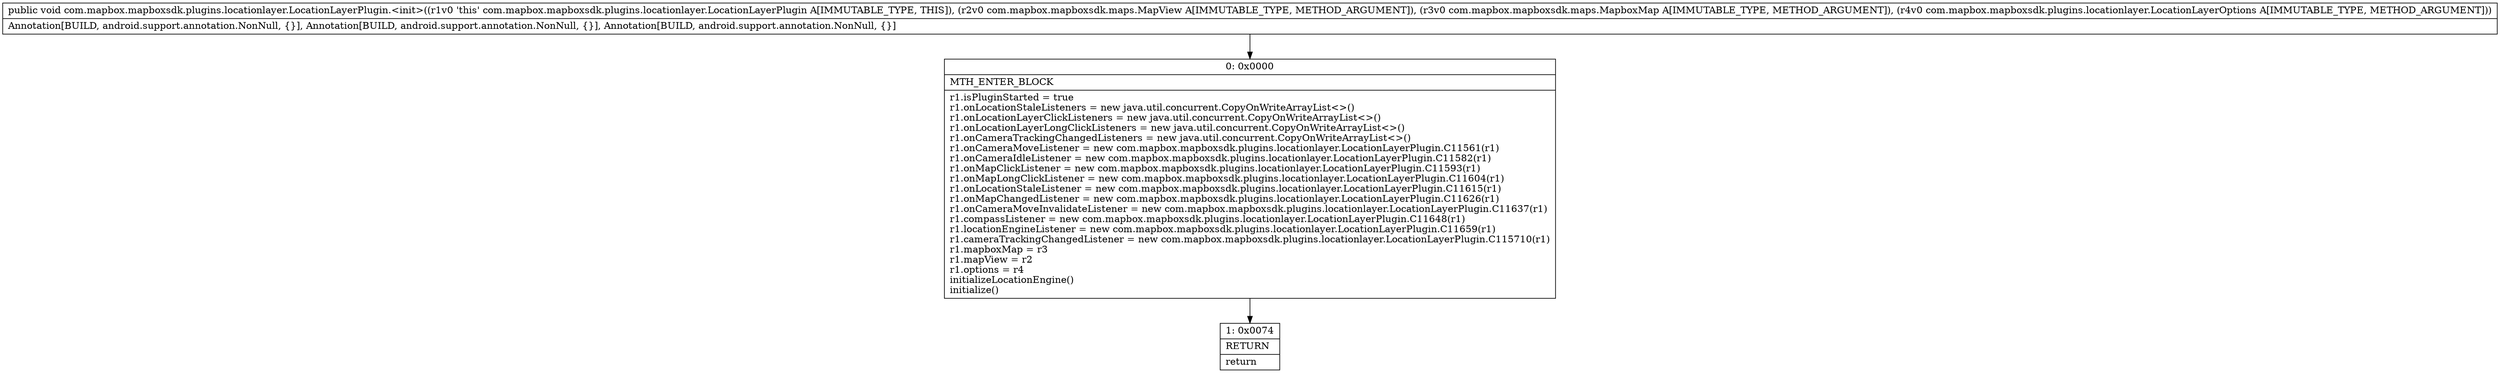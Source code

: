 digraph "CFG forcom.mapbox.mapboxsdk.plugins.locationlayer.LocationLayerPlugin.\<init\>(Lcom\/mapbox\/mapboxsdk\/maps\/MapView;Lcom\/mapbox\/mapboxsdk\/maps\/MapboxMap;Lcom\/mapbox\/mapboxsdk\/plugins\/locationlayer\/LocationLayerOptions;)V" {
Node_0 [shape=record,label="{0\:\ 0x0000|MTH_ENTER_BLOCK\l|r1.isPluginStarted = true\lr1.onLocationStaleListeners = new java.util.concurrent.CopyOnWriteArrayList\<\>()\lr1.onLocationLayerClickListeners = new java.util.concurrent.CopyOnWriteArrayList\<\>()\lr1.onLocationLayerLongClickListeners = new java.util.concurrent.CopyOnWriteArrayList\<\>()\lr1.onCameraTrackingChangedListeners = new java.util.concurrent.CopyOnWriteArrayList\<\>()\lr1.onCameraMoveListener = new com.mapbox.mapboxsdk.plugins.locationlayer.LocationLayerPlugin.C11561(r1)\lr1.onCameraIdleListener = new com.mapbox.mapboxsdk.plugins.locationlayer.LocationLayerPlugin.C11582(r1)\lr1.onMapClickListener = new com.mapbox.mapboxsdk.plugins.locationlayer.LocationLayerPlugin.C11593(r1)\lr1.onMapLongClickListener = new com.mapbox.mapboxsdk.plugins.locationlayer.LocationLayerPlugin.C11604(r1)\lr1.onLocationStaleListener = new com.mapbox.mapboxsdk.plugins.locationlayer.LocationLayerPlugin.C11615(r1)\lr1.onMapChangedListener = new com.mapbox.mapboxsdk.plugins.locationlayer.LocationLayerPlugin.C11626(r1)\lr1.onCameraMoveInvalidateListener = new com.mapbox.mapboxsdk.plugins.locationlayer.LocationLayerPlugin.C11637(r1)\lr1.compassListener = new com.mapbox.mapboxsdk.plugins.locationlayer.LocationLayerPlugin.C11648(r1)\lr1.locationEngineListener = new com.mapbox.mapboxsdk.plugins.locationlayer.LocationLayerPlugin.C11659(r1)\lr1.cameraTrackingChangedListener = new com.mapbox.mapboxsdk.plugins.locationlayer.LocationLayerPlugin.C115710(r1)\lr1.mapboxMap = r3\lr1.mapView = r2\lr1.options = r4\linitializeLocationEngine()\linitialize()\l}"];
Node_1 [shape=record,label="{1\:\ 0x0074|RETURN\l|return\l}"];
MethodNode[shape=record,label="{public void com.mapbox.mapboxsdk.plugins.locationlayer.LocationLayerPlugin.\<init\>((r1v0 'this' com.mapbox.mapboxsdk.plugins.locationlayer.LocationLayerPlugin A[IMMUTABLE_TYPE, THIS]), (r2v0 com.mapbox.mapboxsdk.maps.MapView A[IMMUTABLE_TYPE, METHOD_ARGUMENT]), (r3v0 com.mapbox.mapboxsdk.maps.MapboxMap A[IMMUTABLE_TYPE, METHOD_ARGUMENT]), (r4v0 com.mapbox.mapboxsdk.plugins.locationlayer.LocationLayerOptions A[IMMUTABLE_TYPE, METHOD_ARGUMENT]))  | Annotation[BUILD, android.support.annotation.NonNull, \{\}], Annotation[BUILD, android.support.annotation.NonNull, \{\}], Annotation[BUILD, android.support.annotation.NonNull, \{\}]\l}"];
MethodNode -> Node_0;
Node_0 -> Node_1;
}

